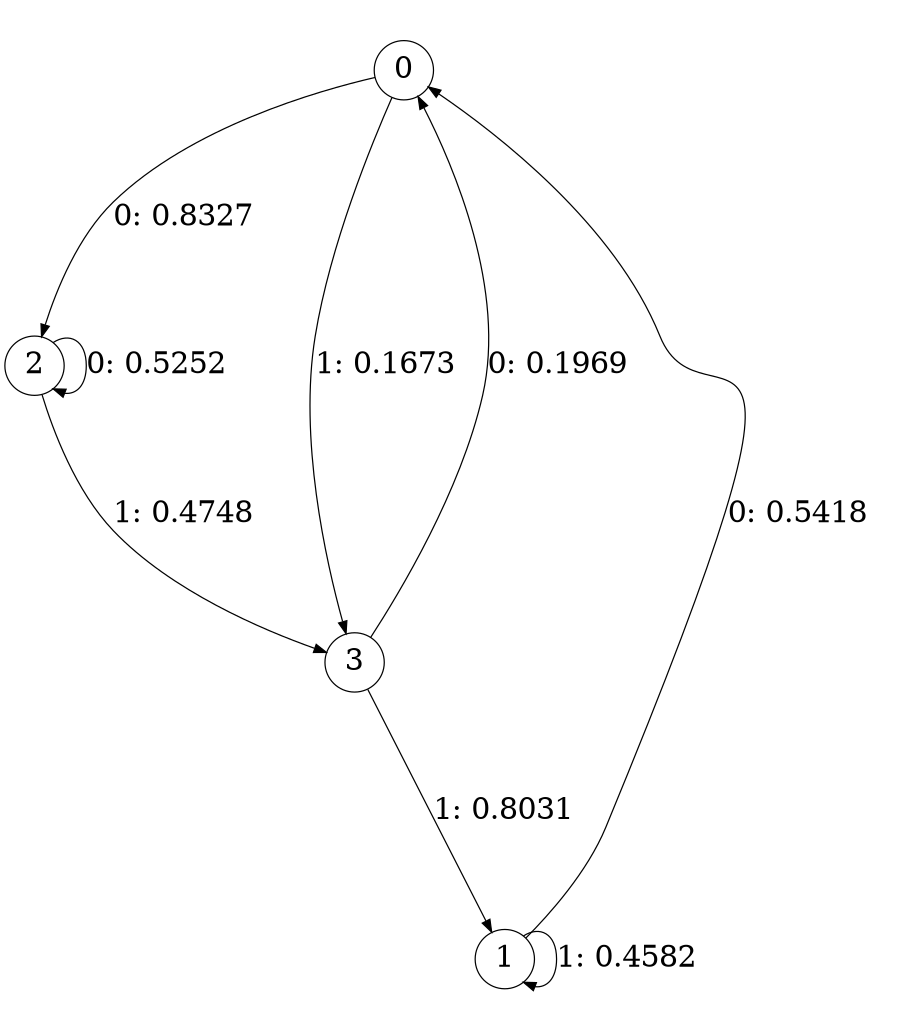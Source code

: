 digraph "ch11faceL2" {
size = "6,8.5";
ratio = "fill";
node [shape = circle];
node [fontsize = 24];
edge [fontsize = 24];
0 -> 2 [label = "0: 0.8327   "];
0 -> 3 [label = "1: 0.1673   "];
1 -> 0 [label = "0: 0.5418   "];
1 -> 1 [label = "1: 0.4582   "];
2 -> 2 [label = "0: 0.5252   "];
2 -> 3 [label = "1: 0.4748   "];
3 -> 0 [label = "0: 0.1969   "];
3 -> 1 [label = "1: 0.8031   "];
}